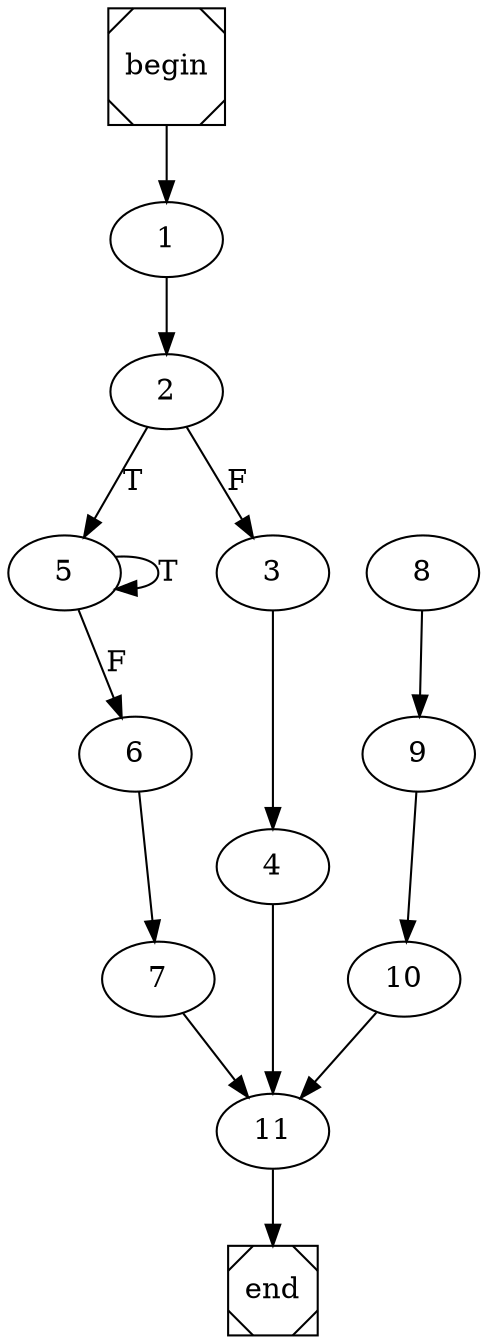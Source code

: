 digraph cfg {
	begin [shape=Msquare];
	end [shape=Msquare];
	begin -> 1;	1 -> 2;	2 -> 5[label=T];	2 -> 3[label=F];	3 -> 4;	4 -> 11;	5 -> 5[label=T];	5 -> 6[label=F];	6 -> 7;	7 -> 11;	8 -> 9;	9 -> 10;	10 -> 11;	11 -> end;}
